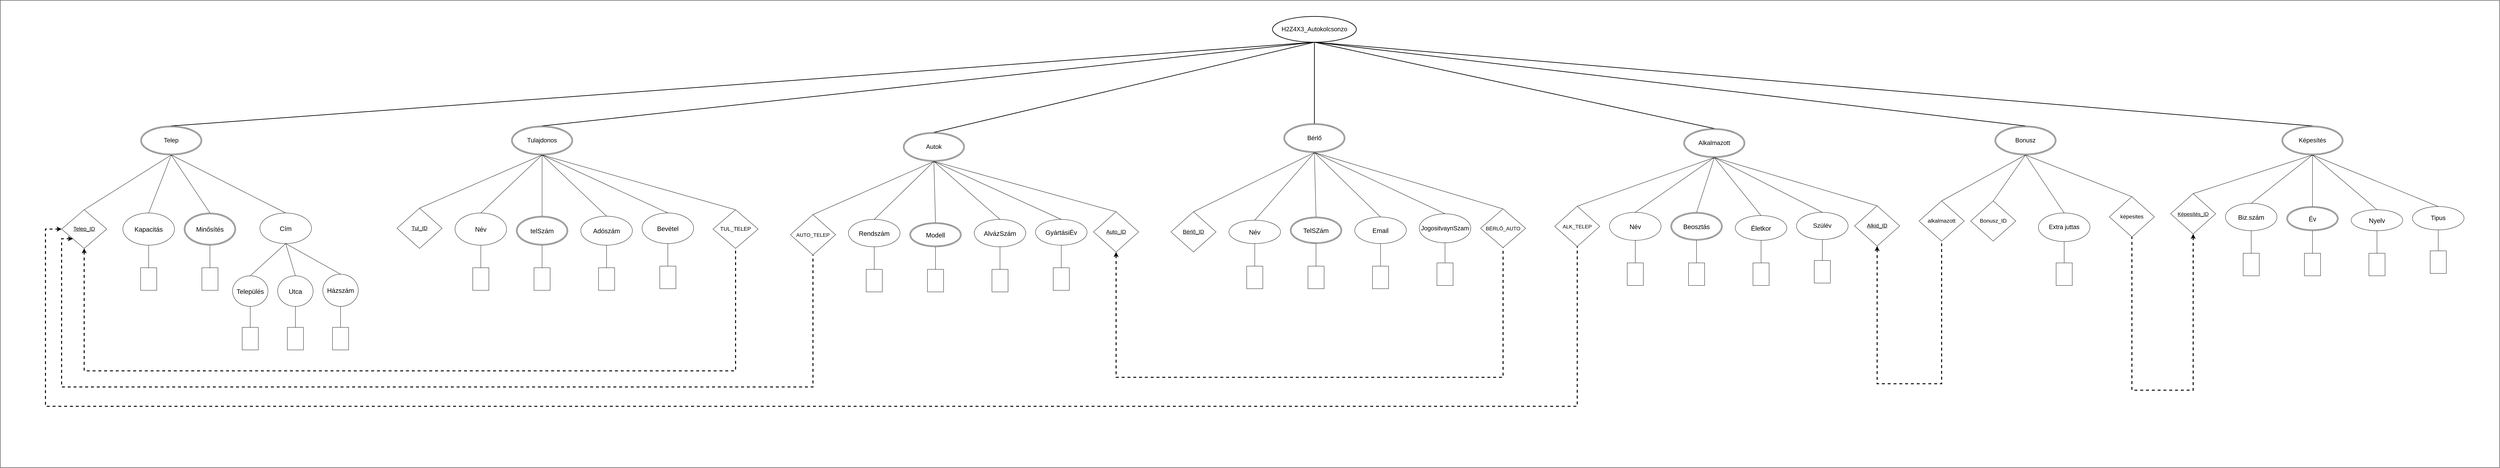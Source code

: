 <mxfile version="22.0.2" type="device">
  <diagram id="R2lEEEUBdFMjLlhIrx00" name="Page-1">
    <mxGraphModel dx="7090" dy="4140" grid="1" gridSize="10" guides="1" tooltips="1" connect="1" arrows="1" fold="1" page="1" pageScale="1" pageWidth="8000" pageHeight="1500" math="0" shadow="0" extFonts="Permanent Marker^https://fonts.googleapis.com/css?family=Permanent+Marker">
      <root>
        <mxCell id="0" />
        <mxCell id="1" parent="0" />
        <mxCell id="rSMVTnY4oHZ8qKoCnQV4-1" value="&lt;font style=&quot;font-size: 19px;&quot;&gt;H2Z4X3_Autokolcsonzo&lt;/font&gt;" style="ellipse;whiteSpace=wrap;html=1;strokeWidth=2;" parent="1" vertex="1">
          <mxGeometry x="3945" y="50" width="260" height="80" as="geometry" />
        </mxCell>
        <mxCell id="rSMVTnY4oHZ8qKoCnQV4-4" value="&lt;font style=&quot;font-size: 19px;&quot;&gt;Telep&lt;/font&gt;" style="ellipse;shape=doubleEllipse;margin=3;whiteSpace=wrap;html=1;align=center;" parent="1" vertex="1">
          <mxGeometry x="435" y="390" width="190" height="90" as="geometry" />
        </mxCell>
        <mxCell id="rSMVTnY4oHZ8qKoCnQV4-5" value="&lt;span style=&quot;font-size: 19px;&quot;&gt;Tulajdonos&lt;/span&gt;" style="ellipse;shape=doubleEllipse;margin=3;whiteSpace=wrap;html=1;align=center;" parent="1" vertex="1">
          <mxGeometry x="1585" y="390" width="190" height="90" as="geometry" />
        </mxCell>
        <mxCell id="rSMVTnY4oHZ8qKoCnQV4-6" value="&lt;span style=&quot;font-size: 19px;&quot;&gt;Autok&lt;/span&gt;" style="ellipse;shape=doubleEllipse;margin=3;whiteSpace=wrap;html=1;align=center;" parent="1" vertex="1">
          <mxGeometry x="2800" y="410" width="190" height="90" as="geometry" />
        </mxCell>
        <mxCell id="rSMVTnY4oHZ8qKoCnQV4-7" value="&lt;span style=&quot;font-size: 19px;&quot;&gt;Bérlő&lt;/span&gt;" style="ellipse;shape=doubleEllipse;margin=3;whiteSpace=wrap;html=1;align=center;" parent="1" vertex="1">
          <mxGeometry x="3980" y="382.5" width="190" height="90" as="geometry" />
        </mxCell>
        <mxCell id="rSMVTnY4oHZ8qKoCnQV4-8" value="&lt;span style=&quot;font-size: 19px;&quot;&gt;Alkalmazott&lt;/span&gt;" style="ellipse;shape=doubleEllipse;margin=3;whiteSpace=wrap;html=1;align=center;" parent="1" vertex="1">
          <mxGeometry x="5220" y="398" width="190" height="90" as="geometry" />
        </mxCell>
        <mxCell id="rSMVTnY4oHZ8qKoCnQV4-9" value="&lt;span style=&quot;font-size: 19px;&quot;&gt;Képesítés&lt;/span&gt;" style="ellipse;shape=doubleEllipse;margin=3;whiteSpace=wrap;html=1;align=center;" parent="1" vertex="1">
          <mxGeometry x="7075" y="390" width="190" height="90" as="geometry" />
        </mxCell>
        <mxCell id="rSMVTnY4oHZ8qKoCnQV4-14" value="" style="endArrow=none;html=1;rounded=0;entryX=0.5;entryY=1;entryDx=0;entryDy=0;exitX=0.5;exitY=0;exitDx=0;exitDy=0;strokeWidth=2;" parent="1" source="rSMVTnY4oHZ8qKoCnQV4-4" target="rSMVTnY4oHZ8qKoCnQV4-1" edge="1">
          <mxGeometry width="50" height="50" relative="1" as="geometry">
            <mxPoint x="1400" y="430" as="sourcePoint" />
            <mxPoint x="1450" y="380" as="targetPoint" />
          </mxGeometry>
        </mxCell>
        <mxCell id="rSMVTnY4oHZ8qKoCnQV4-15" value="" style="endArrow=none;html=1;rounded=0;entryX=0.5;entryY=1;entryDx=0;entryDy=0;exitX=0.5;exitY=0;exitDx=0;exitDy=0;strokeWidth=2;" parent="1" source="rSMVTnY4oHZ8qKoCnQV4-5" target="rSMVTnY4oHZ8qKoCnQV4-1" edge="1">
          <mxGeometry width="50" height="50" relative="1" as="geometry">
            <mxPoint x="1205" y="420" as="sourcePoint" />
            <mxPoint x="1990" y="190" as="targetPoint" />
          </mxGeometry>
        </mxCell>
        <mxCell id="rSMVTnY4oHZ8qKoCnQV4-16" value="" style="endArrow=none;html=1;rounded=0;entryX=0.5;entryY=1;entryDx=0;entryDy=0;exitX=0.5;exitY=0;exitDx=0;exitDy=0;strokeWidth=2;" parent="1" source="rSMVTnY4oHZ8qKoCnQV4-8" target="rSMVTnY4oHZ8qKoCnQV4-1" edge="1">
          <mxGeometry width="50" height="50" relative="1" as="geometry">
            <mxPoint x="1215" y="430" as="sourcePoint" />
            <mxPoint x="2000" y="200" as="targetPoint" />
          </mxGeometry>
        </mxCell>
        <mxCell id="rSMVTnY4oHZ8qKoCnQV4-17" value="" style="endArrow=none;html=1;rounded=0;entryX=0.5;entryY=1;entryDx=0;entryDy=0;exitX=0.5;exitY=0;exitDx=0;exitDy=0;strokeWidth=2;" parent="1" source="rSMVTnY4oHZ8qKoCnQV4-9" target="rSMVTnY4oHZ8qKoCnQV4-1" edge="1">
          <mxGeometry width="50" height="50" relative="1" as="geometry">
            <mxPoint x="1225" y="440" as="sourcePoint" />
            <mxPoint x="2010" y="210" as="targetPoint" />
          </mxGeometry>
        </mxCell>
        <mxCell id="rSMVTnY4oHZ8qKoCnQV4-18" value="" style="endArrow=none;html=1;rounded=0;entryX=0.5;entryY=1;entryDx=0;entryDy=0;exitX=0.5;exitY=0;exitDx=0;exitDy=0;strokeWidth=2;" parent="1" source="rSMVTnY4oHZ8qKoCnQV4-6" target="rSMVTnY4oHZ8qKoCnQV4-1" edge="1">
          <mxGeometry width="50" height="50" relative="1" as="geometry">
            <mxPoint x="1235" y="450" as="sourcePoint" />
            <mxPoint x="2020" y="220" as="targetPoint" />
          </mxGeometry>
        </mxCell>
        <mxCell id="rSMVTnY4oHZ8qKoCnQV4-19" value="" style="endArrow=none;html=1;rounded=0;entryX=0.5;entryY=1;entryDx=0;entryDy=0;exitX=0.5;exitY=0;exitDx=0;exitDy=0;strokeWidth=2;" parent="1" source="rSMVTnY4oHZ8qKoCnQV4-7" target="rSMVTnY4oHZ8qKoCnQV4-1" edge="1">
          <mxGeometry width="50" height="50" relative="1" as="geometry">
            <mxPoint x="1245" y="460" as="sourcePoint" />
            <mxPoint x="2030" y="230" as="targetPoint" />
          </mxGeometry>
        </mxCell>
        <mxCell id="rSMVTnY4oHZ8qKoCnQV4-21" value="&lt;font style=&quot;font-size: 20px;&quot;&gt;Kapacitás&lt;/font&gt;" style="ellipse;whiteSpace=wrap;html=1;" parent="1" vertex="1">
          <mxGeometry x="380" y="660" width="160" height="100" as="geometry" />
        </mxCell>
        <mxCell id="rSMVTnY4oHZ8qKoCnQV4-22" value="&lt;span style=&quot;font-size: 20px;&quot;&gt;Cím&lt;/span&gt;" style="ellipse;whiteSpace=wrap;html=1;" parent="1" vertex="1">
          <mxGeometry x="805" y="660" width="160" height="95" as="geometry" />
        </mxCell>
        <mxCell id="rSMVTnY4oHZ8qKoCnQV4-23" value="&lt;span style=&quot;font-size: 20px;&quot;&gt;Minősítés&lt;br&gt;&lt;/span&gt;" style="whiteSpace=wrap;html=1;shape=doubleEllipse;perimeter=ellipsePerimeter;margin=3;" parent="1" vertex="1">
          <mxGeometry x="570" y="660" width="160" height="100" as="geometry" />
        </mxCell>
        <mxCell id="rSMVTnY4oHZ8qKoCnQV4-27" value="&lt;span style=&quot;font-size: 20px;&quot;&gt;Település&lt;/span&gt;" style="ellipse;whiteSpace=wrap;html=1;" parent="1" vertex="1">
          <mxGeometry x="720" y="855" width="110" height="95" as="geometry" />
        </mxCell>
        <mxCell id="rSMVTnY4oHZ8qKoCnQV4-28" value="&lt;span style=&quot;font-size: 20px;&quot;&gt;Utca&lt;/span&gt;" style="ellipse;whiteSpace=wrap;html=1;" parent="1" vertex="1">
          <mxGeometry x="860" y="855" width="110" height="95" as="geometry" />
        </mxCell>
        <mxCell id="rSMVTnY4oHZ8qKoCnQV4-29" value="&lt;span style=&quot;font-size: 20px;&quot;&gt;Házszám&lt;/span&gt;" style="ellipse;whiteSpace=wrap;html=1;" parent="1" vertex="1">
          <mxGeometry x="1000" y="850" width="110" height="100" as="geometry" />
        </mxCell>
        <mxCell id="AsXAEN0B44mWRDouqdwv-1" value="" style="endArrow=none;html=1;rounded=0;entryX=0.5;entryY=1;entryDx=0;entryDy=0;exitX=0.5;exitY=0;exitDx=0;exitDy=0;" parent="1" source="rSMVTnY4oHZ8qKoCnQV4-21" target="rSMVTnY4oHZ8qKoCnQV4-4" edge="1">
          <mxGeometry width="50" height="50" relative="1" as="geometry">
            <mxPoint x="150" y="605" as="sourcePoint" />
            <mxPoint x="360" y="500" as="targetPoint" />
          </mxGeometry>
        </mxCell>
        <mxCell id="AsXAEN0B44mWRDouqdwv-2" value="" style="endArrow=none;html=1;rounded=0;entryX=0.5;entryY=1;entryDx=0;entryDy=0;exitX=0.5;exitY=0;exitDx=0;exitDy=0;" parent="1" source="rSMVTnY4oHZ8qKoCnQV4-28" target="rSMVTnY4oHZ8qKoCnQV4-22" edge="1">
          <mxGeometry width="50" height="50" relative="1" as="geometry">
            <mxPoint x="660" y="845" as="sourcePoint" />
            <mxPoint x="800" y="755" as="targetPoint" />
          </mxGeometry>
        </mxCell>
        <mxCell id="AsXAEN0B44mWRDouqdwv-3" value="" style="endArrow=none;html=1;rounded=0;entryX=0.5;entryY=1;entryDx=0;entryDy=0;exitX=0.5;exitY=0;exitDx=0;exitDy=0;" parent="1" source="rSMVTnY4oHZ8qKoCnQV4-29" target="rSMVTnY4oHZ8qKoCnQV4-22" edge="1">
          <mxGeometry width="50" height="50" relative="1" as="geometry">
            <mxPoint x="670" y="855" as="sourcePoint" />
            <mxPoint x="810" y="765" as="targetPoint" />
          </mxGeometry>
        </mxCell>
        <mxCell id="AsXAEN0B44mWRDouqdwv-4" value="&lt;font style=&quot;font-size: 17px;&quot;&gt;&lt;u&gt;Telep_ID&lt;/u&gt;&lt;/font&gt;" style="rhombus;whiteSpace=wrap;html=1;" parent="1" vertex="1">
          <mxGeometry x="190" y="650" width="140" height="120" as="geometry" />
        </mxCell>
        <mxCell id="AsXAEN0B44mWRDouqdwv-5" value="" style="endArrow=none;html=1;rounded=0;entryX=0.5;entryY=1;entryDx=0;entryDy=0;exitX=0.5;exitY=0;exitDx=0;exitDy=0;" parent="1" source="AsXAEN0B44mWRDouqdwv-4" target="rSMVTnY4oHZ8qKoCnQV4-4" edge="1">
          <mxGeometry width="50" height="50" relative="1" as="geometry">
            <mxPoint x="160" y="615" as="sourcePoint" />
            <mxPoint x="370" y="510" as="targetPoint" />
          </mxGeometry>
        </mxCell>
        <mxCell id="AsXAEN0B44mWRDouqdwv-6" value="" style="endArrow=none;html=1;rounded=0;entryX=0.5;entryY=1;entryDx=0;entryDy=0;exitX=0.5;exitY=0;exitDx=0;exitDy=0;" parent="1" source="rSMVTnY4oHZ8qKoCnQV4-22" target="rSMVTnY4oHZ8qKoCnQV4-4" edge="1">
          <mxGeometry width="50" height="50" relative="1" as="geometry">
            <mxPoint x="360" y="885" as="sourcePoint" />
            <mxPoint x="570" y="780" as="targetPoint" />
          </mxGeometry>
        </mxCell>
        <mxCell id="AsXAEN0B44mWRDouqdwv-7" value="" style="endArrow=none;html=1;rounded=0;entryX=0.5;entryY=1;entryDx=0;entryDy=0;exitX=0.5;exitY=0;exitDx=0;exitDy=0;" parent="1" source="rSMVTnY4oHZ8qKoCnQV4-23" target="rSMVTnY4oHZ8qKoCnQV4-4" edge="1">
          <mxGeometry width="50" height="50" relative="1" as="geometry">
            <mxPoint x="370" y="895" as="sourcePoint" />
            <mxPoint x="580" y="790" as="targetPoint" />
          </mxGeometry>
        </mxCell>
        <mxCell id="AsXAEN0B44mWRDouqdwv-8" value="" style="endArrow=none;html=1;rounded=0;entryX=0.5;entryY=1;entryDx=0;entryDy=0;exitX=0.5;exitY=0;exitDx=0;exitDy=0;" parent="1" source="rSMVTnY4oHZ8qKoCnQV4-27" target="rSMVTnY4oHZ8qKoCnQV4-22" edge="1">
          <mxGeometry width="50" height="50" relative="1" as="geometry">
            <mxPoint x="620" y="890" as="sourcePoint" />
            <mxPoint x="830" y="785" as="targetPoint" />
          </mxGeometry>
        </mxCell>
        <mxCell id="AsXAEN0B44mWRDouqdwv-11" value="" style="rounded=0;whiteSpace=wrap;html=1;" parent="1" vertex="1">
          <mxGeometry x="750" y="1015" width="50" height="70" as="geometry" />
        </mxCell>
        <mxCell id="AsXAEN0B44mWRDouqdwv-13" value="" style="endArrow=none;html=1;rounded=0;entryX=0.5;entryY=1;entryDx=0;entryDy=0;exitX=0.5;exitY=0;exitDx=0;exitDy=0;" parent="1" source="AsXAEN0B44mWRDouqdwv-11" target="rSMVTnY4oHZ8qKoCnQV4-27" edge="1">
          <mxGeometry width="50" height="50" relative="1" as="geometry">
            <mxPoint x="410" y="1185" as="sourcePoint" />
            <mxPoint x="690" y="1005" as="targetPoint" />
          </mxGeometry>
        </mxCell>
        <mxCell id="AsXAEN0B44mWRDouqdwv-14" value="" style="rounded=0;whiteSpace=wrap;html=1;" parent="1" vertex="1">
          <mxGeometry x="890" y="1015" width="50" height="70" as="geometry" />
        </mxCell>
        <mxCell id="AsXAEN0B44mWRDouqdwv-15" value="" style="endArrow=none;html=1;rounded=0;exitX=0.5;exitY=0;exitDx=0;exitDy=0;entryX=0.5;entryY=1;entryDx=0;entryDy=0;" parent="1" source="AsXAEN0B44mWRDouqdwv-14" target="rSMVTnY4oHZ8qKoCnQV4-28" edge="1">
          <mxGeometry width="50" height="50" relative="1" as="geometry">
            <mxPoint x="420" y="1195" as="sourcePoint" />
            <mxPoint x="910" y="995" as="targetPoint" />
          </mxGeometry>
        </mxCell>
        <mxCell id="AsXAEN0B44mWRDouqdwv-16" value="" style="rounded=0;whiteSpace=wrap;html=1;" parent="1" vertex="1">
          <mxGeometry x="1030" y="1015" width="50" height="70" as="geometry" />
        </mxCell>
        <mxCell id="AsXAEN0B44mWRDouqdwv-17" value="" style="endArrow=none;html=1;rounded=0;entryX=0.5;entryY=1;entryDx=0;entryDy=0;exitX=0.5;exitY=0;exitDx=0;exitDy=0;" parent="1" source="AsXAEN0B44mWRDouqdwv-16" target="rSMVTnY4oHZ8qKoCnQV4-29" edge="1">
          <mxGeometry width="50" height="50" relative="1" as="geometry">
            <mxPoint x="695" y="1225" as="sourcePoint" />
            <mxPoint x="1065" y="995" as="targetPoint" />
          </mxGeometry>
        </mxCell>
        <mxCell id="AsXAEN0B44mWRDouqdwv-19" value="" style="rounded=0;whiteSpace=wrap;html=1;" parent="1" vertex="1">
          <mxGeometry x="435" y="830" width="50" height="70" as="geometry" />
        </mxCell>
        <mxCell id="AsXAEN0B44mWRDouqdwv-20" value="" style="endArrow=none;html=1;rounded=0;entryX=0.5;entryY=1;entryDx=0;entryDy=0;exitX=0.5;exitY=0;exitDx=0;exitDy=0;" parent="1" source="AsXAEN0B44mWRDouqdwv-19" target="rSMVTnY4oHZ8qKoCnQV4-21" edge="1">
          <mxGeometry width="50" height="50" relative="1" as="geometry">
            <mxPoint x="75" y="1070" as="sourcePoint" />
            <mxPoint x="450" y="780" as="targetPoint" />
          </mxGeometry>
        </mxCell>
        <mxCell id="AsXAEN0B44mWRDouqdwv-21" value="" style="rounded=0;whiteSpace=wrap;html=1;" parent="1" vertex="1">
          <mxGeometry x="625" y="830" width="50" height="70" as="geometry" />
        </mxCell>
        <mxCell id="AsXAEN0B44mWRDouqdwv-22" value="" style="endArrow=none;html=1;rounded=0;entryX=0.5;entryY=1;entryDx=0;entryDy=0;exitX=0.5;exitY=0;exitDx=0;exitDy=0;" parent="1" source="AsXAEN0B44mWRDouqdwv-21" target="rSMVTnY4oHZ8qKoCnQV4-23" edge="1">
          <mxGeometry width="50" height="50" relative="1" as="geometry">
            <mxPoint x="275" y="1020" as="sourcePoint" />
            <mxPoint x="645" y="790" as="targetPoint" />
          </mxGeometry>
        </mxCell>
        <mxCell id="AsXAEN0B44mWRDouqdwv-25" value="&lt;span style=&quot;font-size: 20px;&quot;&gt;Név&lt;/span&gt;" style="ellipse;whiteSpace=wrap;html=1;" parent="1" vertex="1">
          <mxGeometry x="1410" y="660" width="160" height="100" as="geometry" />
        </mxCell>
        <mxCell id="AsXAEN0B44mWRDouqdwv-27" value="&lt;span style=&quot;font-size: 20px;&quot;&gt;telSzám&lt;br&gt;&lt;/span&gt;" style="whiteSpace=wrap;html=1;shape=doubleEllipse;perimeter=ellipsePerimeter;margin=3;" parent="1" vertex="1">
          <mxGeometry x="1600" y="670" width="160" height="90" as="geometry" />
        </mxCell>
        <mxCell id="AsXAEN0B44mWRDouqdwv-33" value="&lt;font style=&quot;font-size: 17px;&quot;&gt;&lt;u&gt;Tul_ID&lt;/u&gt;&lt;/font&gt;" style="rhombus;whiteSpace=wrap;html=1;" parent="1" vertex="1">
          <mxGeometry x="1230" y="645" width="140" height="125" as="geometry" />
        </mxCell>
        <mxCell id="AsXAEN0B44mWRDouqdwv-41" value="" style="rounded=0;whiteSpace=wrap;html=1;" parent="1" vertex="1">
          <mxGeometry x="1465" y="830" width="50" height="70" as="geometry" />
        </mxCell>
        <mxCell id="AsXAEN0B44mWRDouqdwv-42" value="" style="endArrow=none;html=1;rounded=0;entryX=0.5;entryY=1;entryDx=0;entryDy=0;exitX=0.5;exitY=0;exitDx=0;exitDy=0;" parent="1" source="AsXAEN0B44mWRDouqdwv-41" target="AsXAEN0B44mWRDouqdwv-25" edge="1">
          <mxGeometry width="50" height="50" relative="1" as="geometry">
            <mxPoint x="1105" y="1070" as="sourcePoint" />
            <mxPoint x="1480" y="780" as="targetPoint" />
          </mxGeometry>
        </mxCell>
        <mxCell id="AsXAEN0B44mWRDouqdwv-43" value="" style="rounded=0;whiteSpace=wrap;html=1;" parent="1" vertex="1">
          <mxGeometry x="1655" y="830" width="50" height="70" as="geometry" />
        </mxCell>
        <mxCell id="AsXAEN0B44mWRDouqdwv-44" value="" style="endArrow=none;html=1;rounded=0;entryX=0.5;entryY=1;entryDx=0;entryDy=0;exitX=0.5;exitY=0;exitDx=0;exitDy=0;" parent="1" source="AsXAEN0B44mWRDouqdwv-43" target="AsXAEN0B44mWRDouqdwv-27" edge="1">
          <mxGeometry width="50" height="50" relative="1" as="geometry">
            <mxPoint x="1305" y="1020" as="sourcePoint" />
            <mxPoint x="1675" y="790" as="targetPoint" />
          </mxGeometry>
        </mxCell>
        <mxCell id="AsXAEN0B44mWRDouqdwv-45" value="&lt;font style=&quot;font-size: 17px;&quot;&gt;TUL_TELEP&lt;/font&gt;" style="rhombus;whiteSpace=wrap;html=1;" parent="1" vertex="1">
          <mxGeometry x="2210" y="650" width="140" height="120" as="geometry" />
        </mxCell>
        <mxCell id="AsXAEN0B44mWRDouqdwv-46" value="&lt;span style=&quot;font-size: 20px;&quot;&gt;Bevétel&lt;/span&gt;" style="ellipse;whiteSpace=wrap;html=1;" parent="1" vertex="1">
          <mxGeometry x="1990" y="660" width="160" height="95" as="geometry" />
        </mxCell>
        <mxCell id="AsXAEN0B44mWRDouqdwv-47" value="" style="rounded=0;whiteSpace=wrap;html=1;" parent="1" vertex="1">
          <mxGeometry x="2045" y="825" width="50" height="70" as="geometry" />
        </mxCell>
        <mxCell id="AsXAEN0B44mWRDouqdwv-48" value="" style="endArrow=none;html=1;rounded=0;entryX=0.5;entryY=1;entryDx=0;entryDy=0;exitX=0.5;exitY=0;exitDx=0;exitDy=0;" parent="1" source="AsXAEN0B44mWRDouqdwv-47" target="AsXAEN0B44mWRDouqdwv-46" edge="1">
          <mxGeometry width="50" height="50" relative="1" as="geometry">
            <mxPoint x="1685" y="1065" as="sourcePoint" />
            <mxPoint x="2060" y="775" as="targetPoint" />
          </mxGeometry>
        </mxCell>
        <mxCell id="AsXAEN0B44mWRDouqdwv-49" value="&lt;span style=&quot;font-size: 20px;&quot;&gt;Adószám&lt;/span&gt;" style="ellipse;whiteSpace=wrap;html=1;" parent="1" vertex="1">
          <mxGeometry x="1800" y="670" width="160" height="90" as="geometry" />
        </mxCell>
        <mxCell id="AsXAEN0B44mWRDouqdwv-50" value="" style="rounded=0;whiteSpace=wrap;html=1;" parent="1" vertex="1">
          <mxGeometry x="1855" y="830" width="50" height="70" as="geometry" />
        </mxCell>
        <mxCell id="AsXAEN0B44mWRDouqdwv-51" value="" style="endArrow=none;html=1;rounded=0;entryX=0.5;entryY=1;entryDx=0;entryDy=0;exitX=0.5;exitY=0;exitDx=0;exitDy=0;" parent="1" source="AsXAEN0B44mWRDouqdwv-50" target="AsXAEN0B44mWRDouqdwv-49" edge="1">
          <mxGeometry width="50" height="50" relative="1" as="geometry">
            <mxPoint x="1495" y="1070" as="sourcePoint" />
            <mxPoint x="1870" y="780" as="targetPoint" />
          </mxGeometry>
        </mxCell>
        <mxCell id="AsXAEN0B44mWRDouqdwv-52" value="" style="endArrow=none;html=1;rounded=0;exitX=0.5;exitY=0;exitDx=0;exitDy=0;entryX=0.5;entryY=1;entryDx=0;entryDy=0;" parent="1" source="AsXAEN0B44mWRDouqdwv-45" target="rSMVTnY4oHZ8qKoCnQV4-5" edge="1">
          <mxGeometry width="50" height="50" relative="1" as="geometry">
            <mxPoint x="1230" y="730" as="sourcePoint" />
            <mxPoint x="1450" y="560" as="targetPoint" />
          </mxGeometry>
        </mxCell>
        <mxCell id="AsXAEN0B44mWRDouqdwv-53" value="" style="endArrow=none;html=1;rounded=0;entryX=0.5;entryY=0;entryDx=0;entryDy=0;exitX=0.5;exitY=1;exitDx=0;exitDy=0;" parent="1" source="rSMVTnY4oHZ8qKoCnQV4-5" target="AsXAEN0B44mWRDouqdwv-25" edge="1">
          <mxGeometry width="50" height="50" relative="1" as="geometry">
            <mxPoint x="1560" y="680" as="sourcePoint" />
            <mxPoint x="1840" y="490" as="targetPoint" />
          </mxGeometry>
        </mxCell>
        <mxCell id="AsXAEN0B44mWRDouqdwv-54" value="" style="endArrow=none;html=1;rounded=0;entryX=0.5;entryY=0;entryDx=0;entryDy=0;exitX=0.5;exitY=1;exitDx=0;exitDy=0;" parent="1" source="rSMVTnY4oHZ8qKoCnQV4-5" target="AsXAEN0B44mWRDouqdwv-27" edge="1">
          <mxGeometry width="50" height="50" relative="1" as="geometry">
            <mxPoint x="1825" y="440" as="sourcePoint" />
            <mxPoint x="1810" y="605" as="targetPoint" />
          </mxGeometry>
        </mxCell>
        <mxCell id="AsXAEN0B44mWRDouqdwv-55" value="" style="endArrow=none;html=1;rounded=0;entryX=0.5;entryY=0;entryDx=0;entryDy=0;exitX=0.5;exitY=1;exitDx=0;exitDy=0;" parent="1" source="rSMVTnY4oHZ8qKoCnQV4-5" target="AsXAEN0B44mWRDouqdwv-49" edge="1">
          <mxGeometry width="50" height="50" relative="1" as="geometry">
            <mxPoint x="2008" y="440" as="sourcePoint" />
            <mxPoint x="1993" y="605" as="targetPoint" />
          </mxGeometry>
        </mxCell>
        <mxCell id="AsXAEN0B44mWRDouqdwv-56" value="" style="endArrow=none;html=1;rounded=0;entryX=0.5;entryY=0;entryDx=0;entryDy=0;exitX=0.5;exitY=1;exitDx=0;exitDy=0;" parent="1" source="rSMVTnY4oHZ8qKoCnQV4-5" target="AsXAEN0B44mWRDouqdwv-46" edge="1">
          <mxGeometry width="50" height="50" relative="1" as="geometry">
            <mxPoint x="2085" y="440" as="sourcePoint" />
            <mxPoint x="2070" y="605" as="targetPoint" />
          </mxGeometry>
        </mxCell>
        <mxCell id="AsXAEN0B44mWRDouqdwv-57" value="" style="endArrow=none;html=1;rounded=0;entryX=0.5;entryY=0;entryDx=0;entryDy=0;exitX=0.5;exitY=1;exitDx=0;exitDy=0;" parent="1" source="rSMVTnY4oHZ8qKoCnQV4-5" target="AsXAEN0B44mWRDouqdwv-33" edge="1">
          <mxGeometry width="50" height="50" relative="1" as="geometry">
            <mxPoint x="2180" y="460" as="sourcePoint" />
            <mxPoint x="2165" y="625" as="targetPoint" />
          </mxGeometry>
        </mxCell>
        <mxCell id="AsXAEN0B44mWRDouqdwv-58" value="&lt;span style=&quot;font-size: 20px;&quot;&gt;Rendszám&lt;/span&gt;" style="ellipse;whiteSpace=wrap;html=1;" parent="1" vertex="1">
          <mxGeometry x="2630" y="680" width="160" height="85" as="geometry" />
        </mxCell>
        <mxCell id="AsXAEN0B44mWRDouqdwv-59" value="&lt;span style=&quot;font-size: 20px;&quot;&gt;Modell&lt;br&gt;&lt;/span&gt;" style="whiteSpace=wrap;html=1;shape=doubleEllipse;perimeter=ellipsePerimeter;margin=3;" parent="1" vertex="1">
          <mxGeometry x="2820" y="690" width="160" height="75" as="geometry" />
        </mxCell>
        <mxCell id="AsXAEN0B44mWRDouqdwv-60" value="&lt;span style=&quot;font-size: 17px;&quot;&gt;&lt;u&gt;Auto_ID&lt;/u&gt;&lt;/span&gt;" style="rhombus;whiteSpace=wrap;html=1;" parent="1" vertex="1">
          <mxGeometry x="3390" y="656.25" width="140" height="125" as="geometry" />
        </mxCell>
        <mxCell id="AsXAEN0B44mWRDouqdwv-61" value="" style="rounded=0;whiteSpace=wrap;html=1;" parent="1" vertex="1">
          <mxGeometry x="2685" y="835" width="50" height="70" as="geometry" />
        </mxCell>
        <mxCell id="AsXAEN0B44mWRDouqdwv-62" value="" style="endArrow=none;html=1;rounded=0;entryX=0.5;entryY=1;entryDx=0;entryDy=0;exitX=0.5;exitY=0;exitDx=0;exitDy=0;" parent="1" source="AsXAEN0B44mWRDouqdwv-61" target="AsXAEN0B44mWRDouqdwv-58" edge="1">
          <mxGeometry width="50" height="50" relative="1" as="geometry">
            <mxPoint x="2325" y="1075" as="sourcePoint" />
            <mxPoint x="2700" y="785" as="targetPoint" />
          </mxGeometry>
        </mxCell>
        <mxCell id="AsXAEN0B44mWRDouqdwv-63" value="" style="rounded=0;whiteSpace=wrap;html=1;" parent="1" vertex="1">
          <mxGeometry x="2875" y="835" width="50" height="70" as="geometry" />
        </mxCell>
        <mxCell id="AsXAEN0B44mWRDouqdwv-64" value="" style="endArrow=none;html=1;rounded=0;entryX=0.5;entryY=1;entryDx=0;entryDy=0;exitX=0.5;exitY=0;exitDx=0;exitDy=0;" parent="1" source="AsXAEN0B44mWRDouqdwv-63" target="AsXAEN0B44mWRDouqdwv-59" edge="1">
          <mxGeometry width="50" height="50" relative="1" as="geometry">
            <mxPoint x="2525" y="1025" as="sourcePoint" />
            <mxPoint x="2895" y="795" as="targetPoint" />
          </mxGeometry>
        </mxCell>
        <mxCell id="AsXAEN0B44mWRDouqdwv-66" value="&lt;span style=&quot;font-size: 20px;&quot;&gt;GyártásiÉv&lt;/span&gt;" style="ellipse;whiteSpace=wrap;html=1;" parent="1" vertex="1">
          <mxGeometry x="3210" y="680" width="160" height="80" as="geometry" />
        </mxCell>
        <mxCell id="AsXAEN0B44mWRDouqdwv-67" value="" style="rounded=0;whiteSpace=wrap;html=1;" parent="1" vertex="1">
          <mxGeometry x="3265" y="830" width="50" height="70" as="geometry" />
        </mxCell>
        <mxCell id="AsXAEN0B44mWRDouqdwv-68" value="" style="endArrow=none;html=1;rounded=0;entryX=0.5;entryY=1;entryDx=0;entryDy=0;exitX=0.5;exitY=0;exitDx=0;exitDy=0;" parent="1" source="AsXAEN0B44mWRDouqdwv-67" target="AsXAEN0B44mWRDouqdwv-66" edge="1">
          <mxGeometry width="50" height="50" relative="1" as="geometry">
            <mxPoint x="2905" y="1070" as="sourcePoint" />
            <mxPoint x="3280" y="780" as="targetPoint" />
          </mxGeometry>
        </mxCell>
        <mxCell id="AsXAEN0B44mWRDouqdwv-69" value="&lt;span style=&quot;font-size: 20px;&quot;&gt;AlvázSzám&lt;/span&gt;" style="ellipse;whiteSpace=wrap;html=1;" parent="1" vertex="1">
          <mxGeometry x="3020" y="680" width="160" height="85" as="geometry" />
        </mxCell>
        <mxCell id="AsXAEN0B44mWRDouqdwv-70" value="" style="rounded=0;whiteSpace=wrap;html=1;" parent="1" vertex="1">
          <mxGeometry x="3075" y="835" width="50" height="70" as="geometry" />
        </mxCell>
        <mxCell id="AsXAEN0B44mWRDouqdwv-71" value="" style="endArrow=none;html=1;rounded=0;entryX=0.5;entryY=1;entryDx=0;entryDy=0;exitX=0.5;exitY=0;exitDx=0;exitDy=0;" parent="1" source="AsXAEN0B44mWRDouqdwv-70" target="AsXAEN0B44mWRDouqdwv-69" edge="1">
          <mxGeometry width="50" height="50" relative="1" as="geometry">
            <mxPoint x="2715" y="1075" as="sourcePoint" />
            <mxPoint x="3090" y="785" as="targetPoint" />
          </mxGeometry>
        </mxCell>
        <mxCell id="AsXAEN0B44mWRDouqdwv-72" value="" style="endArrow=none;html=1;rounded=0;entryX=0.5;entryY=0;entryDx=0;entryDy=0;exitX=0.5;exitY=1;exitDx=0;exitDy=0;" parent="1" source="rSMVTnY4oHZ8qKoCnQV4-6" target="AsXAEN0B44mWRDouqdwv-60" edge="1">
          <mxGeometry width="50" height="50" relative="1" as="geometry">
            <mxPoint x="2945" y="540" as="sourcePoint" />
            <mxPoint x="3430" y="555" as="targetPoint" />
          </mxGeometry>
        </mxCell>
        <mxCell id="AsXAEN0B44mWRDouqdwv-73" value="" style="endArrow=none;html=1;rounded=0;entryX=0.5;entryY=0;entryDx=0;entryDy=0;exitX=0.5;exitY=1;exitDx=0;exitDy=0;" parent="1" source="rSMVTnY4oHZ8qKoCnQV4-6" target="AsXAEN0B44mWRDouqdwv-58" edge="1">
          <mxGeometry width="50" height="50" relative="1" as="geometry">
            <mxPoint x="2857.5" y="570" as="sourcePoint" />
            <mxPoint x="2562.5" y="680" as="targetPoint" />
          </mxGeometry>
        </mxCell>
        <mxCell id="AsXAEN0B44mWRDouqdwv-74" value="" style="endArrow=none;html=1;rounded=0;entryX=0.5;entryY=0;entryDx=0;entryDy=0;exitX=0.5;exitY=1;exitDx=0;exitDy=0;" parent="1" source="rSMVTnY4oHZ8qKoCnQV4-6" target="AsXAEN0B44mWRDouqdwv-59" edge="1">
          <mxGeometry width="50" height="50" relative="1" as="geometry">
            <mxPoint x="2835" y="560" as="sourcePoint" />
            <mxPoint x="2540" y="670" as="targetPoint" />
          </mxGeometry>
        </mxCell>
        <mxCell id="AsXAEN0B44mWRDouqdwv-75" value="" style="endArrow=none;html=1;rounded=0;entryX=0.5;entryY=0;entryDx=0;entryDy=0;exitX=0.5;exitY=1;exitDx=0;exitDy=0;" parent="1" source="rSMVTnY4oHZ8qKoCnQV4-6" target="AsXAEN0B44mWRDouqdwv-69" edge="1">
          <mxGeometry width="50" height="50" relative="1" as="geometry">
            <mxPoint x="2845" y="570" as="sourcePoint" />
            <mxPoint x="2550" y="680" as="targetPoint" />
          </mxGeometry>
        </mxCell>
        <mxCell id="AsXAEN0B44mWRDouqdwv-76" value="" style="endArrow=none;html=1;rounded=0;entryX=0.5;entryY=0;entryDx=0;entryDy=0;exitX=0.5;exitY=1;exitDx=0;exitDy=0;" parent="1" source="rSMVTnY4oHZ8qKoCnQV4-6" target="AsXAEN0B44mWRDouqdwv-66" edge="1">
          <mxGeometry width="50" height="50" relative="1" as="geometry">
            <mxPoint x="2855" y="580" as="sourcePoint" />
            <mxPoint x="2560" y="690" as="targetPoint" />
          </mxGeometry>
        </mxCell>
        <mxCell id="AsXAEN0B44mWRDouqdwv-77" value="&lt;span style=&quot;font-size: 20px;&quot;&gt;Név&lt;/span&gt;" style="ellipse;whiteSpace=wrap;html=1;" parent="1" vertex="1">
          <mxGeometry x="3810" y="682.5" width="160" height="72.5" as="geometry" />
        </mxCell>
        <mxCell id="AsXAEN0B44mWRDouqdwv-78" value="&lt;span style=&quot;font-size: 20px;&quot;&gt;TelSZám&lt;br&gt;&lt;/span&gt;" style="whiteSpace=wrap;html=1;shape=doubleEllipse;perimeter=ellipsePerimeter;margin=3;" parent="1" vertex="1">
          <mxGeometry x="4000" y="672.5" width="160" height="82.5" as="geometry" />
        </mxCell>
        <mxCell id="AsXAEN0B44mWRDouqdwv-79" value="&lt;span style=&quot;font-size: 17px;&quot;&gt;&lt;u&gt;Bérlő_ID&lt;/u&gt;&lt;/span&gt;" style="rhombus;whiteSpace=wrap;html=1;" parent="1" vertex="1">
          <mxGeometry x="3630" y="656.25" width="140" height="125" as="geometry" />
        </mxCell>
        <mxCell id="AsXAEN0B44mWRDouqdwv-80" value="" style="rounded=0;whiteSpace=wrap;html=1;" parent="1" vertex="1">
          <mxGeometry x="3865" y="825" width="50" height="70" as="geometry" />
        </mxCell>
        <mxCell id="AsXAEN0B44mWRDouqdwv-81" value="" style="endArrow=none;html=1;rounded=0;entryX=0.5;entryY=1;entryDx=0;entryDy=0;exitX=0.5;exitY=0;exitDx=0;exitDy=0;" parent="1" source="AsXAEN0B44mWRDouqdwv-80" target="AsXAEN0B44mWRDouqdwv-77" edge="1">
          <mxGeometry width="50" height="50" relative="1" as="geometry">
            <mxPoint x="3505" y="1065" as="sourcePoint" />
            <mxPoint x="3880" y="775" as="targetPoint" />
          </mxGeometry>
        </mxCell>
        <mxCell id="AsXAEN0B44mWRDouqdwv-82" value="" style="rounded=0;whiteSpace=wrap;html=1;" parent="1" vertex="1">
          <mxGeometry x="4055" y="825" width="50" height="70" as="geometry" />
        </mxCell>
        <mxCell id="AsXAEN0B44mWRDouqdwv-83" value="" style="endArrow=none;html=1;rounded=0;entryX=0.5;entryY=1;entryDx=0;entryDy=0;exitX=0.5;exitY=0;exitDx=0;exitDy=0;" parent="1" source="AsXAEN0B44mWRDouqdwv-82" target="AsXAEN0B44mWRDouqdwv-78" edge="1">
          <mxGeometry width="50" height="50" relative="1" as="geometry">
            <mxPoint x="3705" y="1015" as="sourcePoint" />
            <mxPoint x="4075" y="785" as="targetPoint" />
          </mxGeometry>
        </mxCell>
        <mxCell id="AsXAEN0B44mWRDouqdwv-84" value="&lt;font style=&quot;font-size: 19px;&quot;&gt;JogositvaynSzam&lt;/font&gt;" style="ellipse;whiteSpace=wrap;html=1;" parent="1" vertex="1">
          <mxGeometry x="4400" y="662.5" width="160" height="90" as="geometry" />
        </mxCell>
        <mxCell id="AsXAEN0B44mWRDouqdwv-85" value="" style="rounded=0;whiteSpace=wrap;html=1;" parent="1" vertex="1">
          <mxGeometry x="4455" y="815" width="50" height="70" as="geometry" />
        </mxCell>
        <mxCell id="AsXAEN0B44mWRDouqdwv-86" value="" style="endArrow=none;html=1;rounded=0;entryX=0.5;entryY=1;entryDx=0;entryDy=0;exitX=0.5;exitY=0;exitDx=0;exitDy=0;" parent="1" source="AsXAEN0B44mWRDouqdwv-85" target="AsXAEN0B44mWRDouqdwv-84" edge="1">
          <mxGeometry width="50" height="50" relative="1" as="geometry">
            <mxPoint x="4085" y="1060" as="sourcePoint" />
            <mxPoint x="4460" y="770" as="targetPoint" />
          </mxGeometry>
        </mxCell>
        <mxCell id="AsXAEN0B44mWRDouqdwv-87" value="&lt;span style=&quot;font-size: 20px;&quot;&gt;Email&lt;/span&gt;" style="ellipse;whiteSpace=wrap;html=1;" parent="1" vertex="1">
          <mxGeometry x="4200" y="672.5" width="160" height="82.5" as="geometry" />
        </mxCell>
        <mxCell id="AsXAEN0B44mWRDouqdwv-88" value="" style="rounded=0;whiteSpace=wrap;html=1;" parent="1" vertex="1">
          <mxGeometry x="4255" y="825" width="50" height="70" as="geometry" />
        </mxCell>
        <mxCell id="AsXAEN0B44mWRDouqdwv-89" value="" style="endArrow=none;html=1;rounded=0;entryX=0.5;entryY=1;entryDx=0;entryDy=0;exitX=0.5;exitY=0;exitDx=0;exitDy=0;" parent="1" source="AsXAEN0B44mWRDouqdwv-88" target="AsXAEN0B44mWRDouqdwv-87" edge="1">
          <mxGeometry width="50" height="50" relative="1" as="geometry">
            <mxPoint x="3895" y="1065" as="sourcePoint" />
            <mxPoint x="4270" y="775" as="targetPoint" />
          </mxGeometry>
        </mxCell>
        <mxCell id="AsXAEN0B44mWRDouqdwv-90" value="" style="endArrow=none;html=1;rounded=0;entryX=0.5;entryY=0;entryDx=0;entryDy=0;exitX=0.5;exitY=1;exitDx=0;exitDy=0;" parent="1" source="rSMVTnY4oHZ8qKoCnQV4-7" target="AsXAEN0B44mWRDouqdwv-79" edge="1">
          <mxGeometry width="50" height="50" relative="1" as="geometry">
            <mxPoint x="4080" y="502.5" as="sourcePoint" />
            <mxPoint x="3720" y="665" as="targetPoint" />
          </mxGeometry>
        </mxCell>
        <mxCell id="AsXAEN0B44mWRDouqdwv-91" value="" style="endArrow=none;html=1;rounded=0;entryX=0.5;entryY=0;entryDx=0;entryDy=0;exitX=0.5;exitY=1;exitDx=0;exitDy=0;" parent="1" source="rSMVTnY4oHZ8qKoCnQV4-7" target="AsXAEN0B44mWRDouqdwv-77" edge="1">
          <mxGeometry width="50" height="50" relative="1" as="geometry">
            <mxPoint x="4075" y="530" as="sourcePoint" />
            <mxPoint x="3742.5" y="670" as="targetPoint" />
          </mxGeometry>
        </mxCell>
        <mxCell id="AsXAEN0B44mWRDouqdwv-92" value="" style="endArrow=none;html=1;rounded=0;entryX=0.5;entryY=0;entryDx=0;entryDy=0;exitX=0.5;exitY=1;exitDx=0;exitDy=0;" parent="1" source="rSMVTnY4oHZ8qKoCnQV4-7" target="AsXAEN0B44mWRDouqdwv-78" edge="1">
          <mxGeometry width="50" height="50" relative="1" as="geometry">
            <mxPoint x="4075" y="530" as="sourcePoint" />
            <mxPoint x="3720" y="660" as="targetPoint" />
          </mxGeometry>
        </mxCell>
        <mxCell id="AsXAEN0B44mWRDouqdwv-93" value="" style="endArrow=none;html=1;rounded=0;entryX=0.5;entryY=0;entryDx=0;entryDy=0;exitX=0.5;exitY=1;exitDx=0;exitDy=0;" parent="1" source="rSMVTnY4oHZ8qKoCnQV4-7" target="AsXAEN0B44mWRDouqdwv-87" edge="1">
          <mxGeometry width="50" height="50" relative="1" as="geometry">
            <mxPoint x="4075" y="530" as="sourcePoint" />
            <mxPoint x="3730" y="670" as="targetPoint" />
          </mxGeometry>
        </mxCell>
        <mxCell id="AsXAEN0B44mWRDouqdwv-94" value="" style="endArrow=none;html=1;rounded=0;entryX=0.5;entryY=0;entryDx=0;entryDy=0;exitX=0.5;exitY=1;exitDx=0;exitDy=0;" parent="1" source="rSMVTnY4oHZ8qKoCnQV4-7" target="AsXAEN0B44mWRDouqdwv-84" edge="1">
          <mxGeometry width="50" height="50" relative="1" as="geometry">
            <mxPoint x="4075" y="530" as="sourcePoint" />
            <mxPoint x="3740" y="680" as="targetPoint" />
          </mxGeometry>
        </mxCell>
        <mxCell id="AsXAEN0B44mWRDouqdwv-96" value="&lt;font style=&quot;font-size: 16px;&quot;&gt;BÉRLŐ_AUTO&lt;/font&gt;" style="rhombus;whiteSpace=wrap;html=1;" parent="1" vertex="1">
          <mxGeometry x="4590" y="647.5" width="140" height="120" as="geometry" />
        </mxCell>
        <mxCell id="AsXAEN0B44mWRDouqdwv-98" value="" style="endArrow=none;html=1;rounded=0;entryX=0.5;entryY=0;entryDx=0;entryDy=0;exitX=0.5;exitY=1;exitDx=0;exitDy=0;" parent="1" source="rSMVTnY4oHZ8qKoCnQV4-7" target="AsXAEN0B44mWRDouqdwv-96" edge="1">
          <mxGeometry width="50" height="50" relative="1" as="geometry">
            <mxPoint x="4220" y="472.5" as="sourcePoint" />
            <mxPoint x="4615" y="610.5" as="targetPoint" />
          </mxGeometry>
        </mxCell>
        <mxCell id="AsXAEN0B44mWRDouqdwv-100" value="&lt;span style=&quot;font-size: 20px;&quot;&gt;Név&lt;/span&gt;" style="ellipse;whiteSpace=wrap;html=1;" parent="1" vertex="1">
          <mxGeometry x="4990" y="658" width="160" height="87" as="geometry" />
        </mxCell>
        <mxCell id="AsXAEN0B44mWRDouqdwv-101" value="&lt;span style=&quot;font-size: 20px;&quot;&gt;Beosztás&lt;br&gt;&lt;/span&gt;" style="whiteSpace=wrap;html=1;shape=doubleEllipse;perimeter=ellipsePerimeter;margin=3;" parent="1" vertex="1">
          <mxGeometry x="5180" y="658" width="160" height="87" as="geometry" />
        </mxCell>
        <mxCell id="AsXAEN0B44mWRDouqdwv-102" value="&lt;span style=&quot;font-size: 17px;&quot;&gt;&lt;u&gt;Alkid_ID&lt;/u&gt;&lt;/span&gt;" style="rhombus;whiteSpace=wrap;html=1;" parent="1" vertex="1">
          <mxGeometry x="5750" y="637.75" width="140" height="125" as="geometry" />
        </mxCell>
        <mxCell id="AsXAEN0B44mWRDouqdwv-103" value="" style="rounded=0;whiteSpace=wrap;html=1;" parent="1" vertex="1">
          <mxGeometry x="5045" y="815" width="50" height="70" as="geometry" />
        </mxCell>
        <mxCell id="AsXAEN0B44mWRDouqdwv-104" value="" style="endArrow=none;html=1;rounded=0;entryX=0.5;entryY=1;entryDx=0;entryDy=0;exitX=0.5;exitY=0;exitDx=0;exitDy=0;" parent="1" source="AsXAEN0B44mWRDouqdwv-103" target="AsXAEN0B44mWRDouqdwv-100" edge="1">
          <mxGeometry width="50" height="50" relative="1" as="geometry">
            <mxPoint x="4685" y="1055" as="sourcePoint" />
            <mxPoint x="5060" y="765" as="targetPoint" />
          </mxGeometry>
        </mxCell>
        <mxCell id="AsXAEN0B44mWRDouqdwv-105" value="" style="rounded=0;whiteSpace=wrap;html=1;" parent="1" vertex="1">
          <mxGeometry x="5235" y="815" width="50" height="70" as="geometry" />
        </mxCell>
        <mxCell id="AsXAEN0B44mWRDouqdwv-106" value="" style="endArrow=none;html=1;rounded=0;entryX=0.5;entryY=1;entryDx=0;entryDy=0;exitX=0.5;exitY=0;exitDx=0;exitDy=0;" parent="1" source="AsXAEN0B44mWRDouqdwv-105" target="AsXAEN0B44mWRDouqdwv-101" edge="1">
          <mxGeometry width="50" height="50" relative="1" as="geometry">
            <mxPoint x="4885" y="1005" as="sourcePoint" />
            <mxPoint x="5255" y="775" as="targetPoint" />
          </mxGeometry>
        </mxCell>
        <mxCell id="AsXAEN0B44mWRDouqdwv-107" value="&lt;span style=&quot;font-size: 19px;&quot;&gt;Szülév&lt;/span&gt;" style="ellipse;whiteSpace=wrap;html=1;" parent="1" vertex="1">
          <mxGeometry x="5570" y="658" width="160" height="84.5" as="geometry" />
        </mxCell>
        <mxCell id="AsXAEN0B44mWRDouqdwv-108" value="" style="rounded=0;whiteSpace=wrap;html=1;" parent="1" vertex="1">
          <mxGeometry x="5625" y="807.5" width="50" height="70" as="geometry" />
        </mxCell>
        <mxCell id="AsXAEN0B44mWRDouqdwv-109" value="" style="endArrow=none;html=1;rounded=0;entryX=0.5;entryY=1;entryDx=0;entryDy=0;exitX=0.5;exitY=0;exitDx=0;exitDy=0;" parent="1" source="AsXAEN0B44mWRDouqdwv-108" target="AsXAEN0B44mWRDouqdwv-107" edge="1">
          <mxGeometry width="50" height="50" relative="1" as="geometry">
            <mxPoint x="5265" y="1050" as="sourcePoint" />
            <mxPoint x="5640" y="760" as="targetPoint" />
          </mxGeometry>
        </mxCell>
        <mxCell id="AsXAEN0B44mWRDouqdwv-110" value="&lt;span style=&quot;font-size: 20px;&quot;&gt;Életkor&lt;/span&gt;" style="ellipse;whiteSpace=wrap;html=1;" parent="1" vertex="1">
          <mxGeometry x="5380" y="668" width="160" height="77" as="geometry" />
        </mxCell>
        <mxCell id="AsXAEN0B44mWRDouqdwv-111" value="" style="rounded=0;whiteSpace=wrap;html=1;" parent="1" vertex="1">
          <mxGeometry x="5435" y="815" width="50" height="70" as="geometry" />
        </mxCell>
        <mxCell id="AsXAEN0B44mWRDouqdwv-112" value="" style="endArrow=none;html=1;rounded=0;entryX=0.5;entryY=1;entryDx=0;entryDy=0;exitX=0.5;exitY=0;exitDx=0;exitDy=0;" parent="1" source="AsXAEN0B44mWRDouqdwv-111" target="AsXAEN0B44mWRDouqdwv-110" edge="1">
          <mxGeometry width="50" height="50" relative="1" as="geometry">
            <mxPoint x="5075" y="1055" as="sourcePoint" />
            <mxPoint x="5450" y="765" as="targetPoint" />
          </mxGeometry>
        </mxCell>
        <mxCell id="AsXAEN0B44mWRDouqdwv-113" value="" style="endArrow=none;html=1;rounded=0;entryX=0.5;entryY=0;entryDx=0;entryDy=0;exitX=0.5;exitY=1;exitDx=0;exitDy=0;" parent="1" source="rSMVTnY4oHZ8qKoCnQV4-8" target="AsXAEN0B44mWRDouqdwv-102" edge="1">
          <mxGeometry width="50" height="50" relative="1" as="geometry">
            <mxPoint x="5320" y="562" as="sourcePoint" />
            <mxPoint x="4960" y="724.5" as="targetPoint" />
          </mxGeometry>
        </mxCell>
        <mxCell id="AsXAEN0B44mWRDouqdwv-114" value="" style="endArrow=none;html=1;rounded=0;entryX=0.5;entryY=0;entryDx=0;entryDy=0;exitX=0.5;exitY=1;exitDx=0;exitDy=0;" parent="1" source="rSMVTnY4oHZ8qKoCnQV4-8" target="AsXAEN0B44mWRDouqdwv-100" edge="1">
          <mxGeometry width="50" height="50" relative="1" as="geometry">
            <mxPoint x="5315" y="562" as="sourcePoint" />
            <mxPoint x="4982.5" y="729.5" as="targetPoint" />
          </mxGeometry>
        </mxCell>
        <mxCell id="AsXAEN0B44mWRDouqdwv-115" value="" style="endArrow=none;html=1;rounded=0;entryX=0.5;entryY=0;entryDx=0;entryDy=0;exitX=0.5;exitY=1;exitDx=0;exitDy=0;" parent="1" source="rSMVTnY4oHZ8qKoCnQV4-8" target="AsXAEN0B44mWRDouqdwv-101" edge="1">
          <mxGeometry width="50" height="50" relative="1" as="geometry">
            <mxPoint x="5315" y="562" as="sourcePoint" />
            <mxPoint x="4960" y="719.5" as="targetPoint" />
          </mxGeometry>
        </mxCell>
        <mxCell id="AsXAEN0B44mWRDouqdwv-116" value="" style="endArrow=none;html=1;rounded=0;entryX=0.5;entryY=0;entryDx=0;entryDy=0;exitX=0.5;exitY=1;exitDx=0;exitDy=0;" parent="1" source="rSMVTnY4oHZ8qKoCnQV4-8" target="AsXAEN0B44mWRDouqdwv-110" edge="1">
          <mxGeometry width="50" height="50" relative="1" as="geometry">
            <mxPoint x="5315" y="562" as="sourcePoint" />
            <mxPoint x="4970" y="729.5" as="targetPoint" />
          </mxGeometry>
        </mxCell>
        <mxCell id="AsXAEN0B44mWRDouqdwv-117" value="" style="endArrow=none;html=1;rounded=0;entryX=0.5;entryY=0;entryDx=0;entryDy=0;exitX=0.5;exitY=1;exitDx=0;exitDy=0;" parent="1" source="rSMVTnY4oHZ8qKoCnQV4-8" target="AsXAEN0B44mWRDouqdwv-107" edge="1">
          <mxGeometry width="50" height="50" relative="1" as="geometry">
            <mxPoint x="5315" y="562" as="sourcePoint" />
            <mxPoint x="4980" y="739.5" as="targetPoint" />
          </mxGeometry>
        </mxCell>
        <mxCell id="AsXAEN0B44mWRDouqdwv-118" value="&lt;span style=&quot;font-size: 19px;&quot;&gt;Bonusz&lt;/span&gt;" style="ellipse;shape=doubleEllipse;margin=3;whiteSpace=wrap;html=1;align=center;" parent="1" vertex="1">
          <mxGeometry x="6185" y="390" width="190" height="90" as="geometry" />
        </mxCell>
        <mxCell id="AsXAEN0B44mWRDouqdwv-122" value="&lt;span style=&quot;font-size: 19px;&quot;&gt;Extra juttas&lt;/span&gt;" style="ellipse;whiteSpace=wrap;html=1;" parent="1" vertex="1">
          <mxGeometry x="6320" y="660" width="160" height="88.75" as="geometry" />
        </mxCell>
        <mxCell id="AsXAEN0B44mWRDouqdwv-123" value="" style="rounded=0;whiteSpace=wrap;html=1;" parent="1" vertex="1">
          <mxGeometry x="6375" y="815" width="50" height="70" as="geometry" />
        </mxCell>
        <mxCell id="AsXAEN0B44mWRDouqdwv-124" value="" style="endArrow=none;html=1;rounded=0;entryX=0.5;entryY=1;entryDx=0;entryDy=0;exitX=0.5;exitY=0;exitDx=0;exitDy=0;" parent="1" source="AsXAEN0B44mWRDouqdwv-123" target="AsXAEN0B44mWRDouqdwv-122" edge="1">
          <mxGeometry width="50" height="50" relative="1" as="geometry">
            <mxPoint x="6155" y="1060" as="sourcePoint" />
            <mxPoint x="6530" y="770" as="targetPoint" />
          </mxGeometry>
        </mxCell>
        <mxCell id="AsXAEN0B44mWRDouqdwv-130" value="" style="endArrow=none;html=1;rounded=0;entryX=0.5;entryY=0;entryDx=0;entryDy=0;exitX=0.5;exitY=1;exitDx=0;exitDy=0;" parent="1" source="AsXAEN0B44mWRDouqdwv-118" target="AsXAEN0B44mWRDouqdwv-122" edge="1">
          <mxGeometry width="50" height="50" relative="1" as="geometry">
            <mxPoint x="6230" y="510" as="sourcePoint" />
            <mxPoint x="5810" y="749.5" as="targetPoint" />
          </mxGeometry>
        </mxCell>
        <mxCell id="AsXAEN0B44mWRDouqdwv-131" value="&lt;span style=&quot;font-size: 17px;&quot;&gt;képesites&lt;/span&gt;" style="rhombus;whiteSpace=wrap;html=1;" parent="1" vertex="1">
          <mxGeometry x="6540" y="609.5" width="140" height="125" as="geometry" />
        </mxCell>
        <mxCell id="AsXAEN0B44mWRDouqdwv-132" value="&lt;span style=&quot;font-size: 17px;&quot;&gt;alkalmazott&lt;/span&gt;" style="rhombus;whiteSpace=wrap;html=1;" parent="1" vertex="1">
          <mxGeometry x="5950" y="622.5" width="140" height="125" as="geometry" />
        </mxCell>
        <mxCell id="AsXAEN0B44mWRDouqdwv-133" value="&lt;span style=&quot;font-size: 17px;&quot;&gt;Bonusz_ID&lt;/span&gt;" style="rhombus;whiteSpace=wrap;html=1;" parent="1" vertex="1">
          <mxGeometry x="6110" y="622.5" width="140" height="125" as="geometry" />
        </mxCell>
        <mxCell id="AsXAEN0B44mWRDouqdwv-134" value="" style="endArrow=none;html=1;rounded=0;entryX=0.5;entryY=0;entryDx=0;entryDy=0;exitX=0.5;exitY=1;exitDx=0;exitDy=0;" parent="1" source="AsXAEN0B44mWRDouqdwv-118" target="AsXAEN0B44mWRDouqdwv-133" edge="1">
          <mxGeometry width="50" height="50" relative="1" as="geometry">
            <mxPoint x="6225" y="470" as="sourcePoint" />
            <mxPoint x="6410" y="646" as="targetPoint" />
          </mxGeometry>
        </mxCell>
        <mxCell id="AsXAEN0B44mWRDouqdwv-135" value="" style="endArrow=none;html=1;rounded=0;entryX=0.5;entryY=0;entryDx=0;entryDy=0;exitX=0.5;exitY=1;exitDx=0;exitDy=0;" parent="1" source="AsXAEN0B44mWRDouqdwv-118" target="AsXAEN0B44mWRDouqdwv-131" edge="1">
          <mxGeometry width="50" height="50" relative="1" as="geometry">
            <mxPoint x="6225" y="470" as="sourcePoint" />
            <mxPoint x="6410" y="646" as="targetPoint" />
          </mxGeometry>
        </mxCell>
        <mxCell id="AsXAEN0B44mWRDouqdwv-136" value="" style="endArrow=none;html=1;rounded=0;entryX=0.5;entryY=0;entryDx=0;entryDy=0;exitX=0.5;exitY=1;exitDx=0;exitDy=0;" parent="1" source="AsXAEN0B44mWRDouqdwv-118" target="AsXAEN0B44mWRDouqdwv-132" edge="1">
          <mxGeometry width="50" height="50" relative="1" as="geometry">
            <mxPoint x="6025" y="430" as="sourcePoint" />
            <mxPoint x="6000" y="592" as="targetPoint" />
          </mxGeometry>
        </mxCell>
        <mxCell id="AsXAEN0B44mWRDouqdwv-138" value="" style="endArrow=none;html=1;rounded=0;entryX=0.5;entryY=1;entryDx=0;entryDy=0;exitX=0.5;exitY=0;exitDx=0;exitDy=0;strokeWidth=2;" parent="1" source="AsXAEN0B44mWRDouqdwv-118" target="rSMVTnY4oHZ8qKoCnQV4-1" edge="1">
          <mxGeometry width="50" height="50" relative="1" as="geometry">
            <mxPoint x="6595" y="370" as="sourcePoint" />
            <mxPoint x="3910" y="120" as="targetPoint" />
          </mxGeometry>
        </mxCell>
        <mxCell id="AsXAEN0B44mWRDouqdwv-139" value="&lt;span style=&quot;font-size: 20px;&quot;&gt;Biz.szám&lt;/span&gt;" style="ellipse;whiteSpace=wrap;html=1;" parent="1" vertex="1">
          <mxGeometry x="6900" y="630" width="160" height="85" as="geometry" />
        </mxCell>
        <mxCell id="AsXAEN0B44mWRDouqdwv-140" value="&lt;span style=&quot;font-size: 20px;&quot;&gt;Év&lt;br&gt;&lt;/span&gt;" style="whiteSpace=wrap;html=1;shape=doubleEllipse;perimeter=ellipsePerimeter;margin=3;" parent="1" vertex="1">
          <mxGeometry x="7090" y="640" width="160" height="75" as="geometry" />
        </mxCell>
        <mxCell id="AsXAEN0B44mWRDouqdwv-141" value="&lt;font style=&quot;font-size: 16px;&quot;&gt;&lt;u&gt;Képesítés_ID&lt;/u&gt;&lt;/font&gt;" style="rhombus;whiteSpace=wrap;html=1;" parent="1" vertex="1">
          <mxGeometry x="6730" y="600" width="140" height="125" as="geometry" />
        </mxCell>
        <mxCell id="AsXAEN0B44mWRDouqdwv-142" value="" style="rounded=0;whiteSpace=wrap;html=1;" parent="1" vertex="1">
          <mxGeometry x="6955" y="785" width="50" height="70" as="geometry" />
        </mxCell>
        <mxCell id="AsXAEN0B44mWRDouqdwv-143" value="" style="endArrow=none;html=1;rounded=0;entryX=0.5;entryY=1;entryDx=0;entryDy=0;exitX=0.5;exitY=0;exitDx=0;exitDy=0;" parent="1" source="AsXAEN0B44mWRDouqdwv-142" target="AsXAEN0B44mWRDouqdwv-139" edge="1">
          <mxGeometry width="50" height="50" relative="1" as="geometry">
            <mxPoint x="6595" y="1025" as="sourcePoint" />
            <mxPoint x="6970" y="735" as="targetPoint" />
          </mxGeometry>
        </mxCell>
        <mxCell id="AsXAEN0B44mWRDouqdwv-144" value="" style="rounded=0;whiteSpace=wrap;html=1;" parent="1" vertex="1">
          <mxGeometry x="7145" y="785" width="50" height="70" as="geometry" />
        </mxCell>
        <mxCell id="AsXAEN0B44mWRDouqdwv-145" value="" style="endArrow=none;html=1;rounded=0;entryX=0.5;entryY=1;entryDx=0;entryDy=0;exitX=0.5;exitY=0;exitDx=0;exitDy=0;" parent="1" source="AsXAEN0B44mWRDouqdwv-144" target="AsXAEN0B44mWRDouqdwv-140" edge="1">
          <mxGeometry width="50" height="50" relative="1" as="geometry">
            <mxPoint x="6795" y="975" as="sourcePoint" />
            <mxPoint x="7165" y="745" as="targetPoint" />
          </mxGeometry>
        </mxCell>
        <mxCell id="AsXAEN0B44mWRDouqdwv-146" value="&lt;span style=&quot;font-size: 19px;&quot;&gt;Tipus&lt;/span&gt;" style="ellipse;whiteSpace=wrap;html=1;" parent="1" vertex="1">
          <mxGeometry x="7480" y="640" width="160" height="72.5" as="geometry" />
        </mxCell>
        <mxCell id="AsXAEN0B44mWRDouqdwv-147" value="" style="rounded=0;whiteSpace=wrap;html=1;" parent="1" vertex="1">
          <mxGeometry x="7535" y="777.5" width="50" height="70" as="geometry" />
        </mxCell>
        <mxCell id="AsXAEN0B44mWRDouqdwv-148" value="" style="endArrow=none;html=1;rounded=0;entryX=0.5;entryY=1;entryDx=0;entryDy=0;exitX=0.5;exitY=0;exitDx=0;exitDy=0;" parent="1" source="AsXAEN0B44mWRDouqdwv-147" target="AsXAEN0B44mWRDouqdwv-146" edge="1">
          <mxGeometry width="50" height="50" relative="1" as="geometry">
            <mxPoint x="7175" y="1020" as="sourcePoint" />
            <mxPoint x="7550" y="730" as="targetPoint" />
          </mxGeometry>
        </mxCell>
        <mxCell id="AsXAEN0B44mWRDouqdwv-149" value="&lt;span style=&quot;font-size: 20px;&quot;&gt;Nyelv&lt;/span&gt;" style="ellipse;whiteSpace=wrap;html=1;" parent="1" vertex="1">
          <mxGeometry x="7290" y="650" width="160" height="65" as="geometry" />
        </mxCell>
        <mxCell id="AsXAEN0B44mWRDouqdwv-150" value="" style="rounded=0;whiteSpace=wrap;html=1;" parent="1" vertex="1">
          <mxGeometry x="7345" y="785" width="50" height="70" as="geometry" />
        </mxCell>
        <mxCell id="AsXAEN0B44mWRDouqdwv-151" value="" style="endArrow=none;html=1;rounded=0;entryX=0.5;entryY=1;entryDx=0;entryDy=0;exitX=0.5;exitY=0;exitDx=0;exitDy=0;" parent="1" source="AsXAEN0B44mWRDouqdwv-150" target="AsXAEN0B44mWRDouqdwv-149" edge="1">
          <mxGeometry width="50" height="50" relative="1" as="geometry">
            <mxPoint x="6985" y="1025" as="sourcePoint" />
            <mxPoint x="7360" y="735" as="targetPoint" />
          </mxGeometry>
        </mxCell>
        <mxCell id="AsXAEN0B44mWRDouqdwv-152" value="" style="endArrow=none;html=1;rounded=0;entryX=0.5;entryY=0;entryDx=0;entryDy=0;exitX=0.5;exitY=1;exitDx=0;exitDy=0;" parent="1" source="rSMVTnY4oHZ8qKoCnQV4-9" target="AsXAEN0B44mWRDouqdwv-141" edge="1">
          <mxGeometry width="50" height="50" relative="1" as="geometry">
            <mxPoint x="7165" y="473.5" as="sourcePoint" />
            <mxPoint x="6810" y="710" as="targetPoint" />
          </mxGeometry>
        </mxCell>
        <mxCell id="AsXAEN0B44mWRDouqdwv-153" value="" style="endArrow=none;html=1;rounded=0;entryX=0.5;entryY=0;entryDx=0;entryDy=0;exitX=0.5;exitY=1;exitDx=0;exitDy=0;" parent="1" source="rSMVTnY4oHZ8qKoCnQV4-9" target="AsXAEN0B44mWRDouqdwv-139" edge="1">
          <mxGeometry width="50" height="50" relative="1" as="geometry">
            <mxPoint x="7165" y="473.5" as="sourcePoint" />
            <mxPoint x="6832.5" y="715" as="targetPoint" />
          </mxGeometry>
        </mxCell>
        <mxCell id="AsXAEN0B44mWRDouqdwv-154" value="" style="endArrow=none;html=1;rounded=0;entryX=0.5;entryY=0;entryDx=0;entryDy=0;exitX=0.5;exitY=1;exitDx=0;exitDy=0;" parent="1" source="rSMVTnY4oHZ8qKoCnQV4-9" target="AsXAEN0B44mWRDouqdwv-140" edge="1">
          <mxGeometry width="50" height="50" relative="1" as="geometry">
            <mxPoint x="7165" y="473.5" as="sourcePoint" />
            <mxPoint x="6810" y="705" as="targetPoint" />
          </mxGeometry>
        </mxCell>
        <mxCell id="AsXAEN0B44mWRDouqdwv-155" value="" style="endArrow=none;html=1;rounded=0;entryX=0.5;entryY=0;entryDx=0;entryDy=0;exitX=0.5;exitY=1;exitDx=0;exitDy=0;" parent="1" source="rSMVTnY4oHZ8qKoCnQV4-9" target="AsXAEN0B44mWRDouqdwv-149" edge="1">
          <mxGeometry width="50" height="50" relative="1" as="geometry">
            <mxPoint x="7165" y="473.5" as="sourcePoint" />
            <mxPoint x="6820" y="715" as="targetPoint" />
          </mxGeometry>
        </mxCell>
        <mxCell id="AsXAEN0B44mWRDouqdwv-156" value="" style="endArrow=none;html=1;rounded=0;entryX=0.5;entryY=0;entryDx=0;entryDy=0;exitX=0.5;exitY=1;exitDx=0;exitDy=0;" parent="1" source="rSMVTnY4oHZ8qKoCnQV4-9" target="AsXAEN0B44mWRDouqdwv-146" edge="1">
          <mxGeometry width="50" height="50" relative="1" as="geometry">
            <mxPoint x="7165" y="473.5" as="sourcePoint" />
            <mxPoint x="6830" y="725" as="targetPoint" />
          </mxGeometry>
        </mxCell>
        <mxCell id="AsXAEN0B44mWRDouqdwv-168" value="" style="endArrow=none;dashed=1;html=1;rounded=0;startArrow=classic;startFill=1;strokeWidth=3;edgeStyle=orthogonalEdgeStyle;entryX=0.5;entryY=1;entryDx=0;entryDy=0;exitX=0.5;exitY=1;exitDx=0;exitDy=0;" parent="1" source="AsXAEN0B44mWRDouqdwv-141" target="AsXAEN0B44mWRDouqdwv-131" edge="1">
          <mxGeometry width="50" height="50" relative="1" as="geometry">
            <mxPoint x="7265" y="899" as="sourcePoint" />
            <mxPoint x="8250" y="900" as="targetPoint" />
            <Array as="points">
              <mxPoint x="6800" y="1210" />
              <mxPoint x="6610" y="1210" />
            </Array>
          </mxGeometry>
        </mxCell>
        <mxCell id="AsXAEN0B44mWRDouqdwv-172" value="" style="endArrow=none;dashed=1;html=1;rounded=0;startArrow=classic;startFill=1;strokeWidth=3;edgeStyle=orthogonalEdgeStyle;entryX=0.5;entryY=1;entryDx=0;entryDy=0;exitX=0;exitY=1;exitDx=0;exitDy=0;" parent="1" source="AsXAEN0B44mWRDouqdwv-4" target="AsXAEN0B44mWRDouqdwv-173" edge="1">
          <mxGeometry width="50" height="50" relative="1" as="geometry">
            <mxPoint x="130" y="770" as="sourcePoint" />
            <mxPoint x="3005" y="970" as="targetPoint" />
            <Array as="points">
              <mxPoint x="190" y="740" />
              <mxPoint x="190" y="1200" />
              <mxPoint x="2520" y="1200" />
            </Array>
          </mxGeometry>
        </mxCell>
        <mxCell id="AsXAEN0B44mWRDouqdwv-173" value="&lt;font style=&quot;font-size: 16px;&quot;&gt;AUTO_TELEP&lt;/font&gt;" style="rhombus;whiteSpace=wrap;html=1;" parent="1" vertex="1">
          <mxGeometry x="2450" y="665" width="140" height="125" as="geometry" />
        </mxCell>
        <mxCell id="AsXAEN0B44mWRDouqdwv-174" value="" style="endArrow=none;html=1;rounded=0;entryX=0.5;entryY=0;entryDx=0;entryDy=0;exitX=0.5;exitY=1;exitDx=0;exitDy=0;" parent="1" source="rSMVTnY4oHZ8qKoCnQV4-6" target="AsXAEN0B44mWRDouqdwv-173" edge="1">
          <mxGeometry width="50" height="50" relative="1" as="geometry">
            <mxPoint x="2690" y="585" as="sourcePoint" />
            <mxPoint x="2335" y="760" as="targetPoint" />
          </mxGeometry>
        </mxCell>
        <mxCell id="AsXAEN0B44mWRDouqdwv-177" value="" style="endArrow=none;dashed=1;html=1;rounded=0;startArrow=classic;startFill=1;strokeWidth=3;edgeStyle=orthogonalEdgeStyle;entryX=0.5;entryY=1;entryDx=0;entryDy=0;exitX=0.5;exitY=1;exitDx=0;exitDy=0;" parent="1" source="AsXAEN0B44mWRDouqdwv-4" target="AsXAEN0B44mWRDouqdwv-45" edge="1">
          <mxGeometry width="50" height="50" relative="1" as="geometry">
            <mxPoint x="190" y="840" as="sourcePoint" />
            <mxPoint x="2280" y="870" as="targetPoint" />
            <Array as="points">
              <mxPoint x="260" y="1150" />
              <mxPoint x="2280" y="1150" />
            </Array>
          </mxGeometry>
        </mxCell>
        <mxCell id="AsXAEN0B44mWRDouqdwv-179" value="&lt;font style=&quot;font-size: 16px;&quot;&gt;ALK_TELEP&lt;/font&gt;" style="rhombus;whiteSpace=wrap;html=1;" parent="1" vertex="1">
          <mxGeometry x="4820" y="639" width="140" height="125" as="geometry" />
        </mxCell>
        <mxCell id="AsXAEN0B44mWRDouqdwv-180" value="" style="endArrow=none;html=1;rounded=0;entryX=0.5;entryY=0;entryDx=0;entryDy=0;exitX=0.5;exitY=1;exitDx=0;exitDy=0;" parent="1" source="rSMVTnY4oHZ8qKoCnQV4-8" target="AsXAEN0B44mWRDouqdwv-179" edge="1">
          <mxGeometry width="50" height="50" relative="1" as="geometry">
            <mxPoint x="5275" y="500.5" as="sourcePoint" />
            <mxPoint x="4920" y="737" as="targetPoint" />
          </mxGeometry>
        </mxCell>
        <mxCell id="AsXAEN0B44mWRDouqdwv-183" value="" style="endArrow=none;dashed=1;html=1;rounded=0;startArrow=classic;startFill=1;strokeWidth=3;edgeStyle=orthogonalEdgeStyle;entryX=0.5;entryY=1;entryDx=0;entryDy=0;exitX=0;exitY=0.5;exitDx=0;exitDy=0;" parent="1" source="AsXAEN0B44mWRDouqdwv-4" target="AsXAEN0B44mWRDouqdwv-179" edge="1">
          <mxGeometry width="50" height="50" relative="1" as="geometry">
            <mxPoint x="130" y="750" as="sourcePoint" />
            <mxPoint x="4720" y="925" as="targetPoint" />
            <Array as="points">
              <mxPoint x="140" y="710" />
              <mxPoint x="140" y="1260" />
              <mxPoint x="4890" y="1260" />
            </Array>
          </mxGeometry>
        </mxCell>
        <mxCell id="AsXAEN0B44mWRDouqdwv-185" value="" style="endArrow=none;dashed=1;html=1;rounded=0;startArrow=classic;startFill=1;strokeWidth=3;edgeStyle=orthogonalEdgeStyle;entryX=0.5;entryY=1;entryDx=0;entryDy=0;exitX=0.5;exitY=1;exitDx=0;exitDy=0;" parent="1" source="AsXAEN0B44mWRDouqdwv-60" target="AsXAEN0B44mWRDouqdwv-96" edge="1">
          <mxGeometry width="50" height="50" relative="1" as="geometry">
            <mxPoint x="2640" y="835" as="sourcePoint" />
            <mxPoint x="4660" y="835" as="targetPoint" />
            <Array as="points">
              <mxPoint x="3460" y="1170" />
              <mxPoint x="4660" y="1170" />
            </Array>
          </mxGeometry>
        </mxCell>
        <mxCell id="AsXAEN0B44mWRDouqdwv-186" value="" style="endArrow=none;dashed=1;html=1;rounded=0;startArrow=classic;startFill=1;strokeWidth=3;edgeStyle=orthogonalEdgeStyle;entryX=0.5;entryY=1;entryDx=0;entryDy=0;exitX=0.5;exitY=1;exitDx=0;exitDy=0;" parent="1" source="AsXAEN0B44mWRDouqdwv-102" target="AsXAEN0B44mWRDouqdwv-132" edge="1">
          <mxGeometry width="50" height="50" relative="1" as="geometry">
            <mxPoint x="5000" y="943" as="sourcePoint" />
            <mxPoint x="6200" y="930" as="targetPoint" />
            <Array as="points">
              <mxPoint x="5820" y="1190" />
              <mxPoint x="6020" y="1190" />
            </Array>
          </mxGeometry>
        </mxCell>
        <mxCell id="9EVO-esFT7pn-bD-Da7y-2" value="" style="rounded=0;whiteSpace=wrap;html=1;fillColor=none;" vertex="1" parent="1">
          <mxGeometry width="7750" height="1450" as="geometry" />
        </mxCell>
      </root>
    </mxGraphModel>
  </diagram>
</mxfile>
